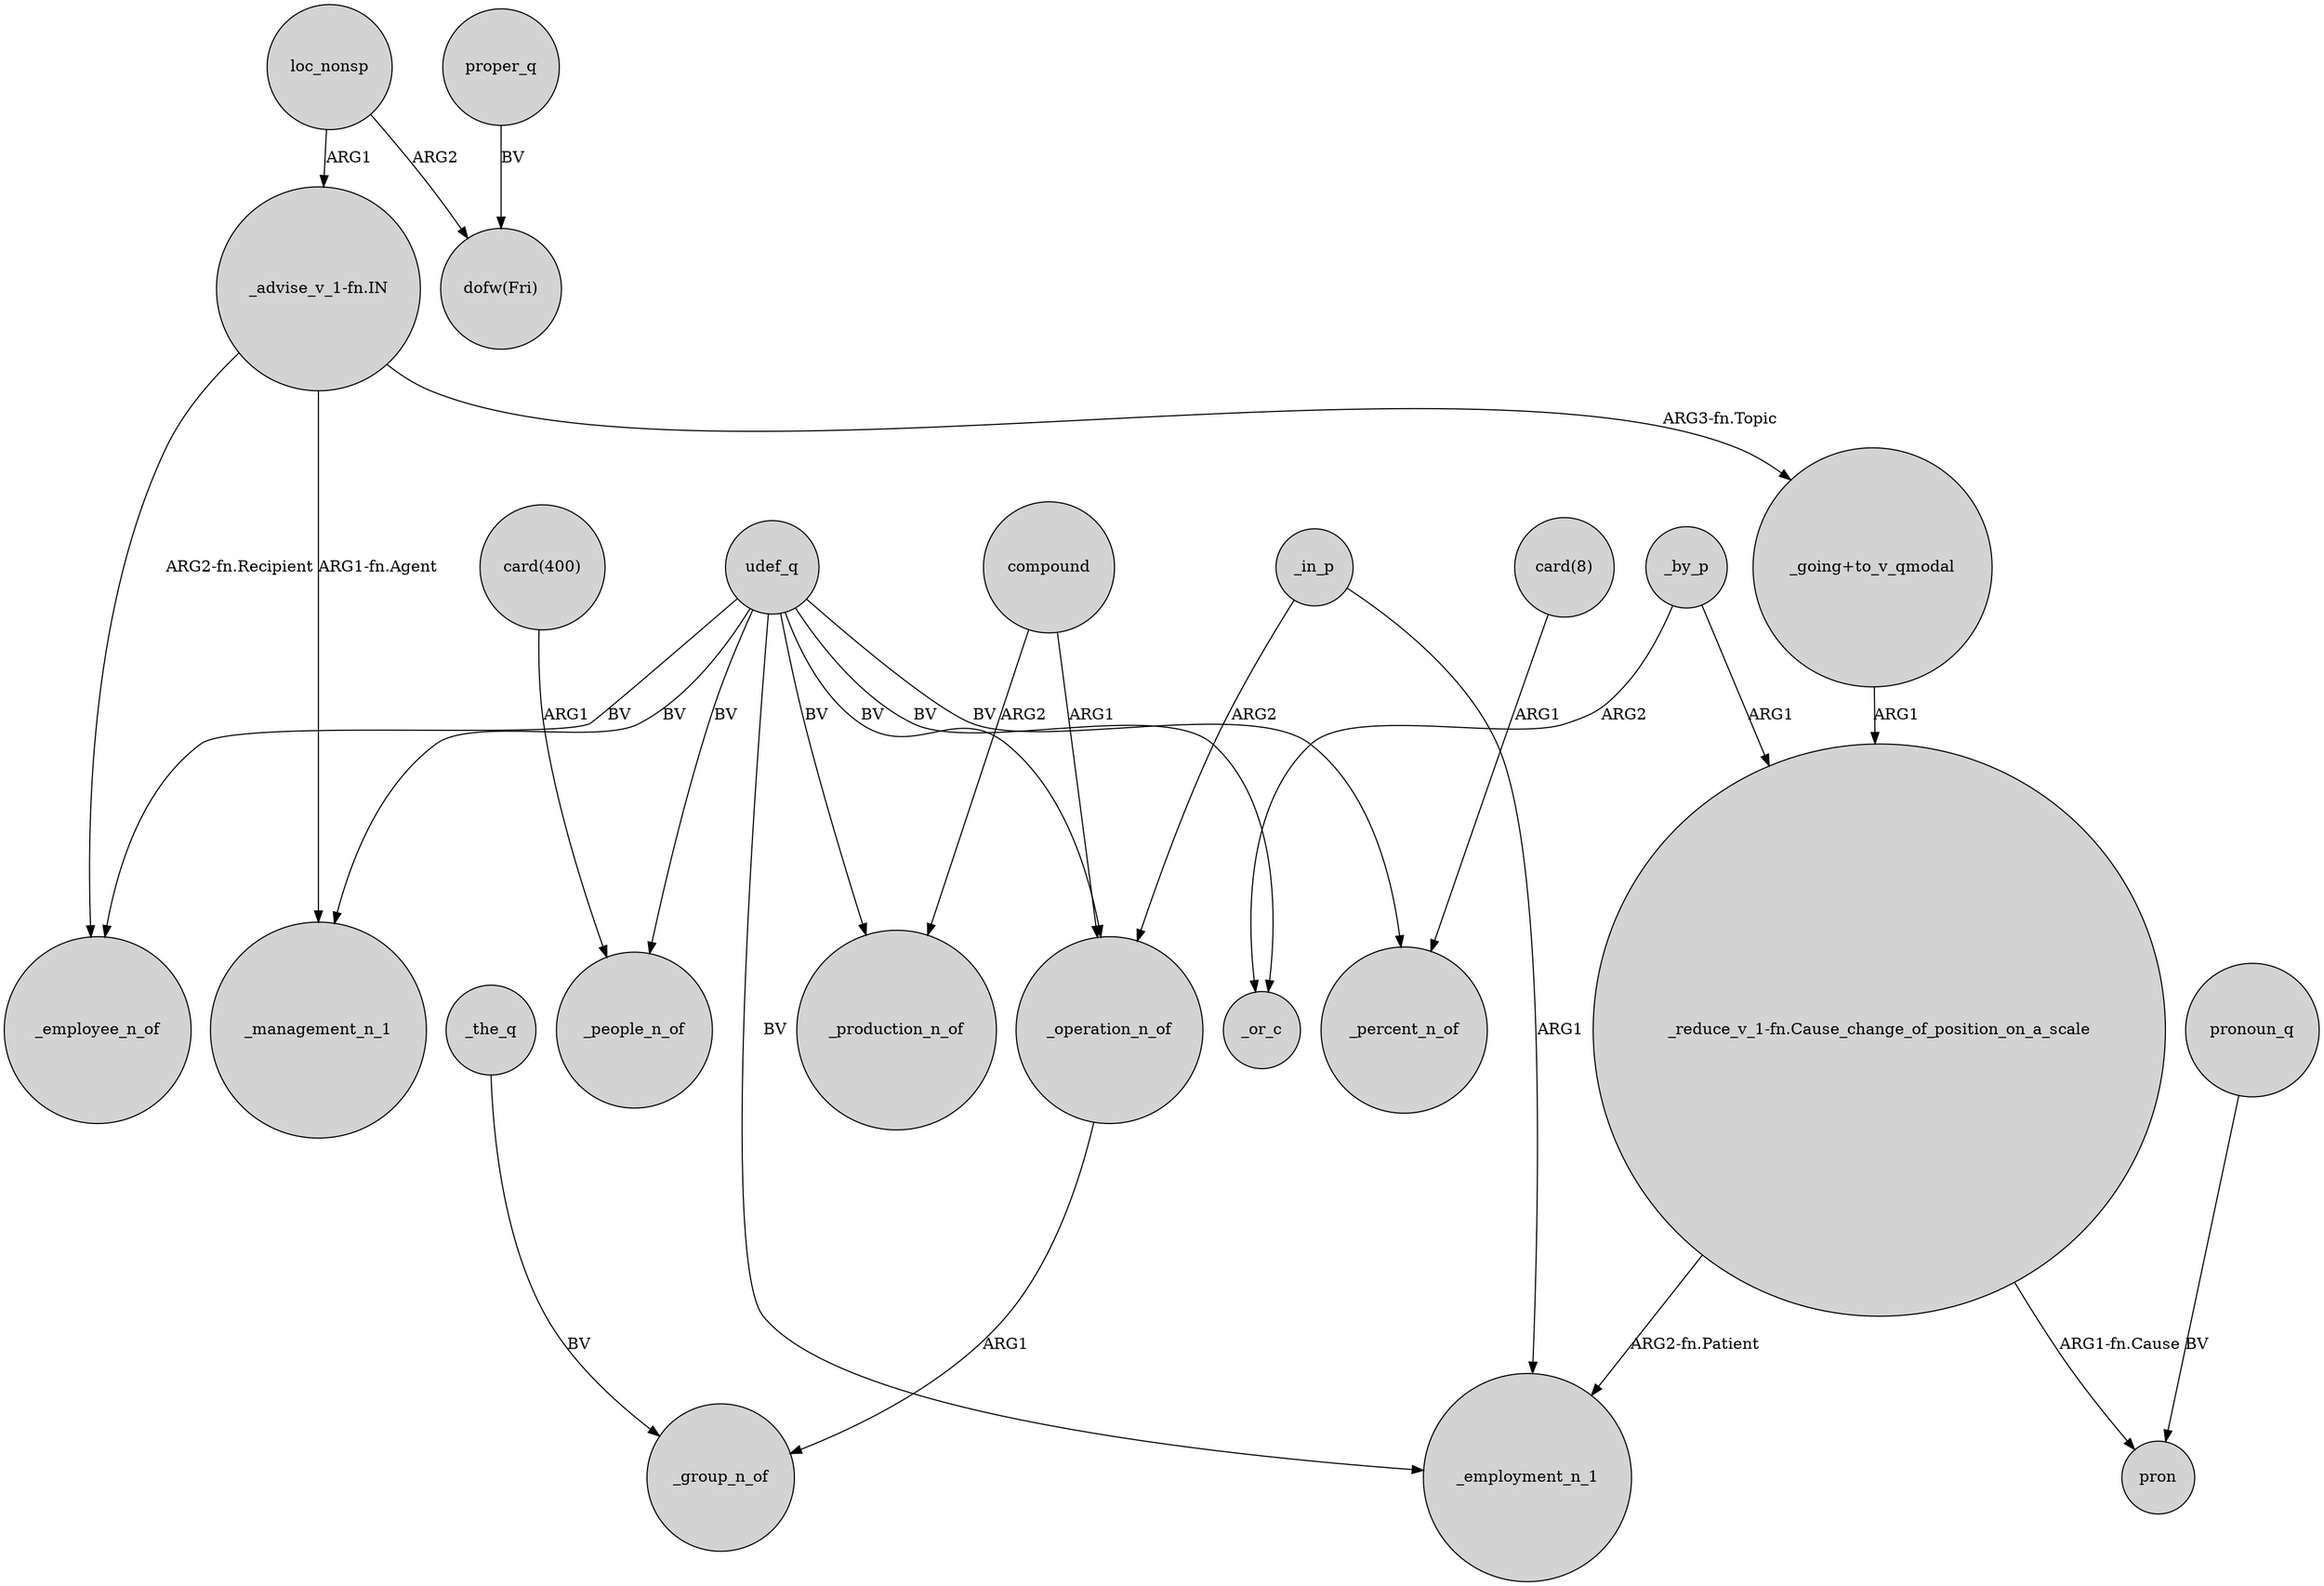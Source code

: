 digraph {
	node [shape=circle style=filled]
	udef_q -> _production_n_of [label=BV]
	compound -> _operation_n_of [label=ARG1]
	_by_p -> "_reduce_v_1-fn.Cause_change_of_position_on_a_scale" [label=ARG1]
	proper_q -> "dofw(Fri)" [label=BV]
	_by_p -> _or_c [label=ARG2]
	udef_q -> _employment_n_1 [label=BV]
	udef_q -> _employee_n_of [label=BV]
	_operation_n_of -> _group_n_of [label=ARG1]
	"_going+to_v_qmodal" -> "_reduce_v_1-fn.Cause_change_of_position_on_a_scale" [label=ARG1]
	compound -> _production_n_of [label=ARG2]
	_in_p -> _operation_n_of [label=ARG2]
	udef_q -> _management_n_1 [label=BV]
	_the_q -> _group_n_of [label=BV]
	udef_q -> _or_c [label=BV]
	loc_nonsp -> "dofw(Fri)" [label=ARG2]
	loc_nonsp -> "_advise_v_1-fn.IN" [label=ARG1]
	pronoun_q -> pron [label=BV]
	udef_q -> _people_n_of [label=BV]
	"_advise_v_1-fn.IN" -> "_going+to_v_qmodal" [label="ARG3-fn.Topic"]
	_in_p -> _employment_n_1 [label=ARG1]
	"_advise_v_1-fn.IN" -> _management_n_1 [label="ARG1-fn.Agent"]
	"_reduce_v_1-fn.Cause_change_of_position_on_a_scale" -> pron [label="ARG1-fn.Cause"]
	"_advise_v_1-fn.IN" -> _employee_n_of [label="ARG2-fn.Recipient"]
	"card(8)" -> _percent_n_of [label=ARG1]
	udef_q -> _percent_n_of [label=BV]
	"card(400)" -> _people_n_of [label=ARG1]
	udef_q -> _operation_n_of [label=BV]
	"_reduce_v_1-fn.Cause_change_of_position_on_a_scale" -> _employment_n_1 [label="ARG2-fn.Patient"]
}

